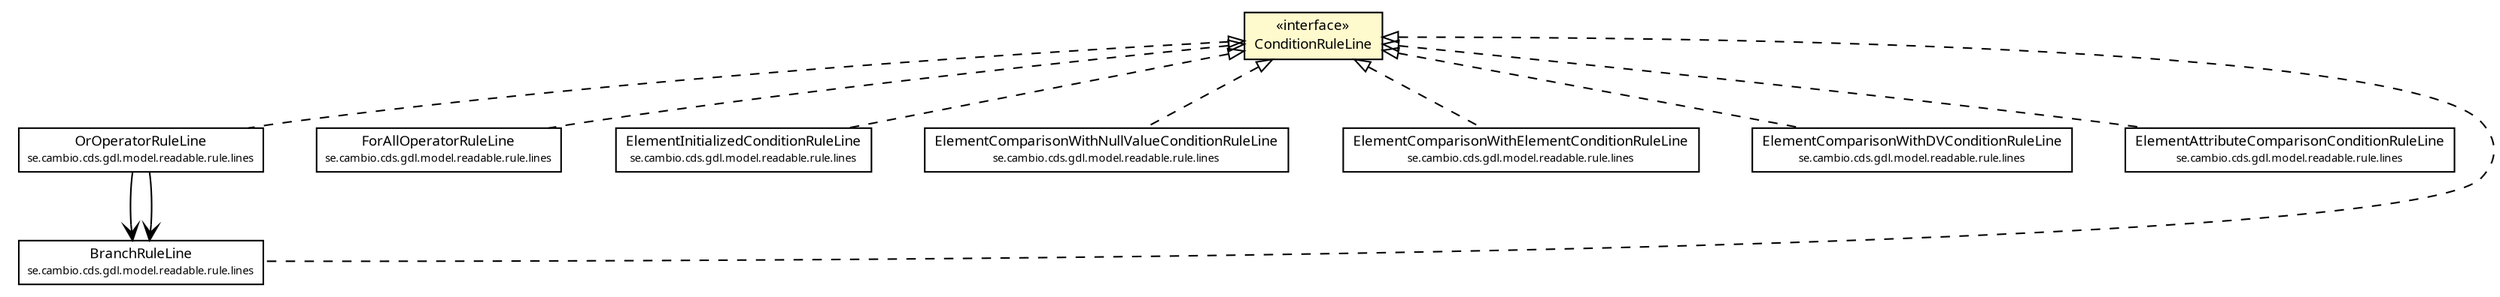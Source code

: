 #!/usr/local/bin/dot
#
# Class diagram 
# Generated by UMLGraph version R5_6 (http://www.umlgraph.org/)
#

digraph G {
	edge [fontname="Trebuchet MS",fontsize=10,labelfontname="Trebuchet MS",labelfontsize=10];
	node [fontname="Trebuchet MS",fontsize=10,shape=plaintext];
	nodesep=0.25;
	ranksep=0.5;
	// se.cambio.cds.gdl.model.readable.rule.lines.OrOperatorRuleLine
	c115725 [label=<<table title="se.cambio.cds.gdl.model.readable.rule.lines.OrOperatorRuleLine" border="0" cellborder="1" cellspacing="0" cellpadding="2" port="p" href="../OrOperatorRuleLine.html">
		<tr><td><table border="0" cellspacing="0" cellpadding="1">
<tr><td align="center" balign="center"><font face="Trebuchet MS"> OrOperatorRuleLine </font></td></tr>
<tr><td align="center" balign="center"><font face="Trebuchet MS" point-size="7.0"> se.cambio.cds.gdl.model.readable.rule.lines </font></td></tr>
		</table></td></tr>
		</table>>, URL="../OrOperatorRuleLine.html", fontname="Trebuchet MS", fontcolor="black", fontsize=9.0];
	// se.cambio.cds.gdl.model.readable.rule.lines.ForAllOperatorRuleLine
	c115726 [label=<<table title="se.cambio.cds.gdl.model.readable.rule.lines.ForAllOperatorRuleLine" border="0" cellborder="1" cellspacing="0" cellpadding="2" port="p" href="../ForAllOperatorRuleLine.html">
		<tr><td><table border="0" cellspacing="0" cellpadding="1">
<tr><td align="center" balign="center"><font face="Trebuchet MS"> ForAllOperatorRuleLine </font></td></tr>
<tr><td align="center" balign="center"><font face="Trebuchet MS" point-size="7.0"> se.cambio.cds.gdl.model.readable.rule.lines </font></td></tr>
		</table></td></tr>
		</table>>, URL="../ForAllOperatorRuleLine.html", fontname="Trebuchet MS", fontcolor="black", fontsize=9.0];
	// se.cambio.cds.gdl.model.readable.rule.lines.ElementInitializedConditionRuleLine
	c115728 [label=<<table title="se.cambio.cds.gdl.model.readable.rule.lines.ElementInitializedConditionRuleLine" border="0" cellborder="1" cellspacing="0" cellpadding="2" port="p" href="../ElementInitializedConditionRuleLine.html">
		<tr><td><table border="0" cellspacing="0" cellpadding="1">
<tr><td align="center" balign="center"><font face="Trebuchet MS"> ElementInitializedConditionRuleLine </font></td></tr>
<tr><td align="center" balign="center"><font face="Trebuchet MS" point-size="7.0"> se.cambio.cds.gdl.model.readable.rule.lines </font></td></tr>
		</table></td></tr>
		</table>>, URL="../ElementInitializedConditionRuleLine.html", fontname="Trebuchet MS", fontcolor="black", fontsize=9.0];
	// se.cambio.cds.gdl.model.readable.rule.lines.ElementComparisonWithNullValueConditionRuleLine
	c115729 [label=<<table title="se.cambio.cds.gdl.model.readable.rule.lines.ElementComparisonWithNullValueConditionRuleLine" border="0" cellborder="1" cellspacing="0" cellpadding="2" port="p" href="../ElementComparisonWithNullValueConditionRuleLine.html">
		<tr><td><table border="0" cellspacing="0" cellpadding="1">
<tr><td align="center" balign="center"><font face="Trebuchet MS"> ElementComparisonWithNullValueConditionRuleLine </font></td></tr>
<tr><td align="center" balign="center"><font face="Trebuchet MS" point-size="7.0"> se.cambio.cds.gdl.model.readable.rule.lines </font></td></tr>
		</table></td></tr>
		</table>>, URL="../ElementComparisonWithNullValueConditionRuleLine.html", fontname="Trebuchet MS", fontcolor="black", fontsize=9.0];
	// se.cambio.cds.gdl.model.readable.rule.lines.ElementComparisonWithElementConditionRuleLine
	c115730 [label=<<table title="se.cambio.cds.gdl.model.readable.rule.lines.ElementComparisonWithElementConditionRuleLine" border="0" cellborder="1" cellspacing="0" cellpadding="2" port="p" href="../ElementComparisonWithElementConditionRuleLine.html">
		<tr><td><table border="0" cellspacing="0" cellpadding="1">
<tr><td align="center" balign="center"><font face="Trebuchet MS"> ElementComparisonWithElementConditionRuleLine </font></td></tr>
<tr><td align="center" balign="center"><font face="Trebuchet MS" point-size="7.0"> se.cambio.cds.gdl.model.readable.rule.lines </font></td></tr>
		</table></td></tr>
		</table>>, URL="../ElementComparisonWithElementConditionRuleLine.html", fontname="Trebuchet MS", fontcolor="black", fontsize=9.0];
	// se.cambio.cds.gdl.model.readable.rule.lines.ElementComparisonWithDVConditionRuleLine
	c115731 [label=<<table title="se.cambio.cds.gdl.model.readable.rule.lines.ElementComparisonWithDVConditionRuleLine" border="0" cellborder="1" cellspacing="0" cellpadding="2" port="p" href="../ElementComparisonWithDVConditionRuleLine.html">
		<tr><td><table border="0" cellspacing="0" cellpadding="1">
<tr><td align="center" balign="center"><font face="Trebuchet MS"> ElementComparisonWithDVConditionRuleLine </font></td></tr>
<tr><td align="center" balign="center"><font face="Trebuchet MS" point-size="7.0"> se.cambio.cds.gdl.model.readable.rule.lines </font></td></tr>
		</table></td></tr>
		</table>>, URL="../ElementComparisonWithDVConditionRuleLine.html", fontname="Trebuchet MS", fontcolor="black", fontsize=9.0];
	// se.cambio.cds.gdl.model.readable.rule.lines.ElementAttributeComparisonConditionRuleLine
	c115732 [label=<<table title="se.cambio.cds.gdl.model.readable.rule.lines.ElementAttributeComparisonConditionRuleLine" border="0" cellborder="1" cellspacing="0" cellpadding="2" port="p" href="../ElementAttributeComparisonConditionRuleLine.html">
		<tr><td><table border="0" cellspacing="0" cellpadding="1">
<tr><td align="center" balign="center"><font face="Trebuchet MS"> ElementAttributeComparisonConditionRuleLine </font></td></tr>
<tr><td align="center" balign="center"><font face="Trebuchet MS" point-size="7.0"> se.cambio.cds.gdl.model.readable.rule.lines </font></td></tr>
		</table></td></tr>
		</table>>, URL="../ElementAttributeComparisonConditionRuleLine.html", fontname="Trebuchet MS", fontcolor="black", fontsize=9.0];
	// se.cambio.cds.gdl.model.readable.rule.lines.BranchRuleLine
	c115734 [label=<<table title="se.cambio.cds.gdl.model.readable.rule.lines.BranchRuleLine" border="0" cellborder="1" cellspacing="0" cellpadding="2" port="p" href="../BranchRuleLine.html">
		<tr><td><table border="0" cellspacing="0" cellpadding="1">
<tr><td align="center" balign="center"><font face="Trebuchet MS"> BranchRuleLine </font></td></tr>
<tr><td align="center" balign="center"><font face="Trebuchet MS" point-size="7.0"> se.cambio.cds.gdl.model.readable.rule.lines </font></td></tr>
		</table></td></tr>
		</table>>, URL="../BranchRuleLine.html", fontname="Trebuchet MS", fontcolor="black", fontsize=9.0];
	// se.cambio.cds.gdl.model.readable.rule.lines.interfaces.ConditionRuleLine
	c115762 [label=<<table title="se.cambio.cds.gdl.model.readable.rule.lines.interfaces.ConditionRuleLine" border="0" cellborder="1" cellspacing="0" cellpadding="2" port="p" bgcolor="lemonChiffon" href="./ConditionRuleLine.html">
		<tr><td><table border="0" cellspacing="0" cellpadding="1">
<tr><td align="center" balign="center"> &#171;interface&#187; </td></tr>
<tr><td align="center" balign="center"><font face="Trebuchet MS"> ConditionRuleLine </font></td></tr>
		</table></td></tr>
		</table>>, URL="./ConditionRuleLine.html", fontname="Trebuchet MS", fontcolor="black", fontsize=9.0];
	//se.cambio.cds.gdl.model.readable.rule.lines.OrOperatorRuleLine implements se.cambio.cds.gdl.model.readable.rule.lines.interfaces.ConditionRuleLine
	c115762:p -> c115725:p [dir=back,arrowtail=empty,style=dashed];
	//se.cambio.cds.gdl.model.readable.rule.lines.ForAllOperatorRuleLine implements se.cambio.cds.gdl.model.readable.rule.lines.interfaces.ConditionRuleLine
	c115762:p -> c115726:p [dir=back,arrowtail=empty,style=dashed];
	//se.cambio.cds.gdl.model.readable.rule.lines.ElementInitializedConditionRuleLine implements se.cambio.cds.gdl.model.readable.rule.lines.interfaces.ConditionRuleLine
	c115762:p -> c115728:p [dir=back,arrowtail=empty,style=dashed];
	//se.cambio.cds.gdl.model.readable.rule.lines.ElementComparisonWithNullValueConditionRuleLine implements se.cambio.cds.gdl.model.readable.rule.lines.interfaces.ConditionRuleLine
	c115762:p -> c115729:p [dir=back,arrowtail=empty,style=dashed];
	//se.cambio.cds.gdl.model.readable.rule.lines.ElementComparisonWithElementConditionRuleLine implements se.cambio.cds.gdl.model.readable.rule.lines.interfaces.ConditionRuleLine
	c115762:p -> c115730:p [dir=back,arrowtail=empty,style=dashed];
	//se.cambio.cds.gdl.model.readable.rule.lines.ElementComparisonWithDVConditionRuleLine implements se.cambio.cds.gdl.model.readable.rule.lines.interfaces.ConditionRuleLine
	c115762:p -> c115731:p [dir=back,arrowtail=empty,style=dashed];
	//se.cambio.cds.gdl.model.readable.rule.lines.ElementAttributeComparisonConditionRuleLine implements se.cambio.cds.gdl.model.readable.rule.lines.interfaces.ConditionRuleLine
	c115762:p -> c115732:p [dir=back,arrowtail=empty,style=dashed];
	//se.cambio.cds.gdl.model.readable.rule.lines.BranchRuleLine implements se.cambio.cds.gdl.model.readable.rule.lines.interfaces.ConditionRuleLine
	c115762:p -> c115734:p [dir=back,arrowtail=empty,style=dashed];
	// se.cambio.cds.gdl.model.readable.rule.lines.OrOperatorRuleLine NAVASSOC se.cambio.cds.gdl.model.readable.rule.lines.BranchRuleLine
	c115725:p -> c115734:p [taillabel="", label="", headlabel="", fontname="Trebuchet MS", fontcolor="black", fontsize=10.0, color="black", arrowhead=open];
	// se.cambio.cds.gdl.model.readable.rule.lines.OrOperatorRuleLine NAVASSOC se.cambio.cds.gdl.model.readable.rule.lines.BranchRuleLine
	c115725:p -> c115734:p [taillabel="", label="", headlabel="", fontname="Trebuchet MS", fontcolor="black", fontsize=10.0, color="black", arrowhead=open];
}

